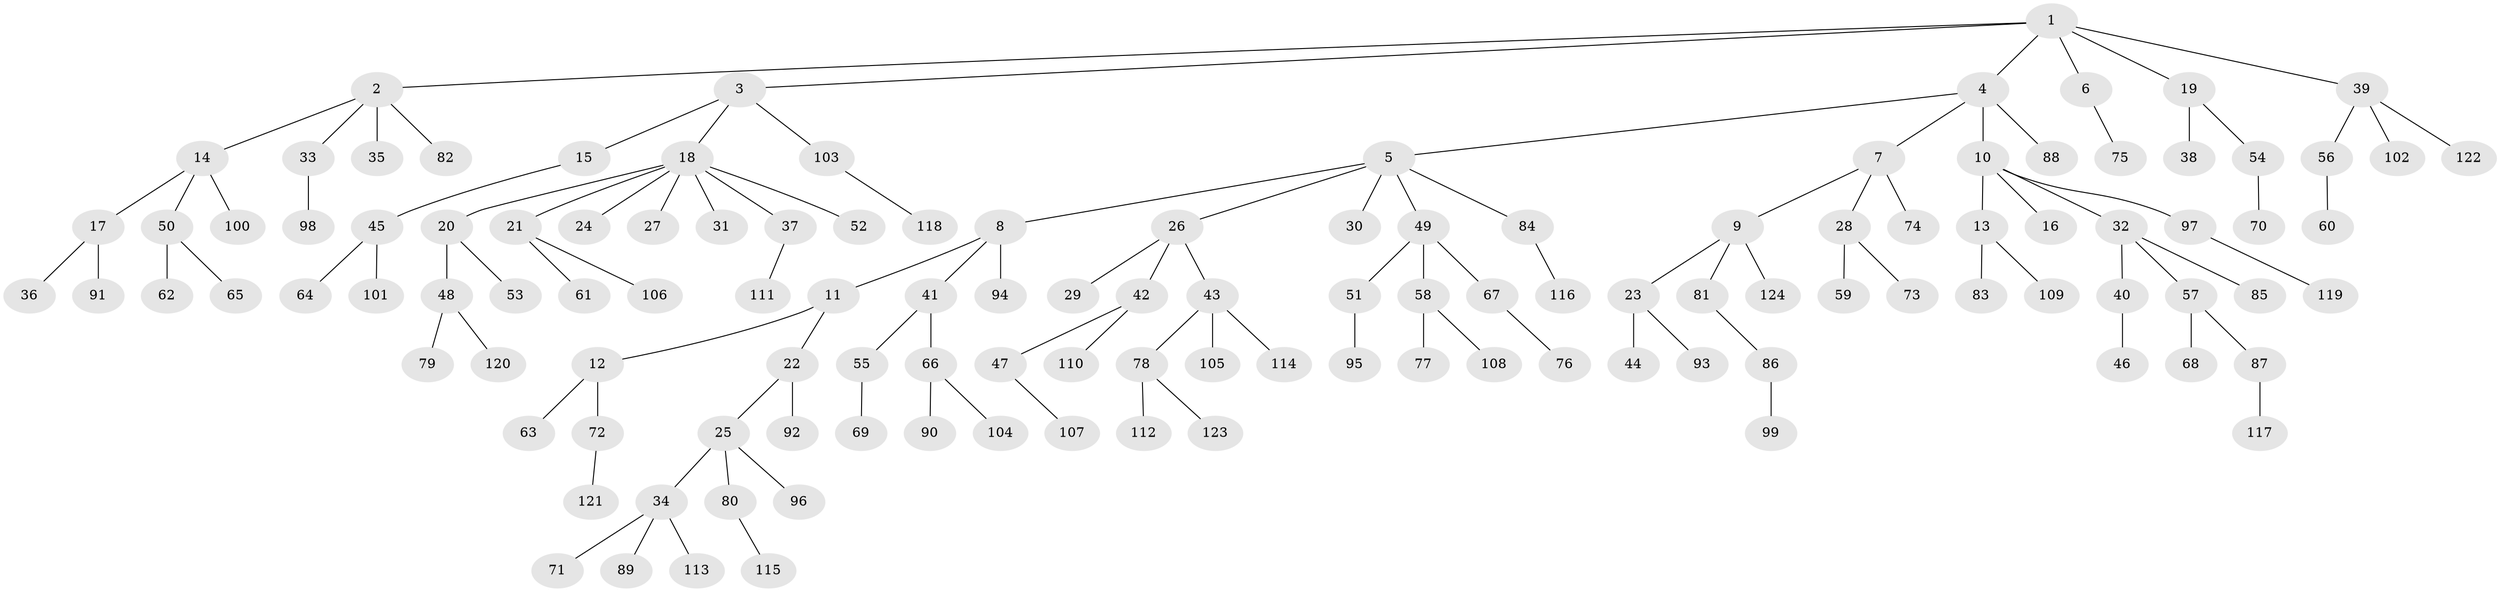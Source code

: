 // coarse degree distribution, {16: 0.02702702702702703, 7: 0.05405405405405406, 1: 0.8108108108108109, 4: 0.02702702702702703, 2: 0.02702702702702703, 3: 0.05405405405405406}
// Generated by graph-tools (version 1.1) at 2025/19/03/04/25 18:19:07]
// undirected, 124 vertices, 123 edges
graph export_dot {
graph [start="1"]
  node [color=gray90,style=filled];
  1;
  2;
  3;
  4;
  5;
  6;
  7;
  8;
  9;
  10;
  11;
  12;
  13;
  14;
  15;
  16;
  17;
  18;
  19;
  20;
  21;
  22;
  23;
  24;
  25;
  26;
  27;
  28;
  29;
  30;
  31;
  32;
  33;
  34;
  35;
  36;
  37;
  38;
  39;
  40;
  41;
  42;
  43;
  44;
  45;
  46;
  47;
  48;
  49;
  50;
  51;
  52;
  53;
  54;
  55;
  56;
  57;
  58;
  59;
  60;
  61;
  62;
  63;
  64;
  65;
  66;
  67;
  68;
  69;
  70;
  71;
  72;
  73;
  74;
  75;
  76;
  77;
  78;
  79;
  80;
  81;
  82;
  83;
  84;
  85;
  86;
  87;
  88;
  89;
  90;
  91;
  92;
  93;
  94;
  95;
  96;
  97;
  98;
  99;
  100;
  101;
  102;
  103;
  104;
  105;
  106;
  107;
  108;
  109;
  110;
  111;
  112;
  113;
  114;
  115;
  116;
  117;
  118;
  119;
  120;
  121;
  122;
  123;
  124;
  1 -- 2;
  1 -- 3;
  1 -- 4;
  1 -- 6;
  1 -- 19;
  1 -- 39;
  2 -- 14;
  2 -- 33;
  2 -- 35;
  2 -- 82;
  3 -- 15;
  3 -- 18;
  3 -- 103;
  4 -- 5;
  4 -- 7;
  4 -- 10;
  4 -- 88;
  5 -- 8;
  5 -- 26;
  5 -- 30;
  5 -- 49;
  5 -- 84;
  6 -- 75;
  7 -- 9;
  7 -- 28;
  7 -- 74;
  8 -- 11;
  8 -- 41;
  8 -- 94;
  9 -- 23;
  9 -- 81;
  9 -- 124;
  10 -- 13;
  10 -- 16;
  10 -- 32;
  10 -- 97;
  11 -- 12;
  11 -- 22;
  12 -- 63;
  12 -- 72;
  13 -- 83;
  13 -- 109;
  14 -- 17;
  14 -- 50;
  14 -- 100;
  15 -- 45;
  17 -- 36;
  17 -- 91;
  18 -- 20;
  18 -- 21;
  18 -- 24;
  18 -- 27;
  18 -- 31;
  18 -- 37;
  18 -- 52;
  19 -- 38;
  19 -- 54;
  20 -- 48;
  20 -- 53;
  21 -- 61;
  21 -- 106;
  22 -- 25;
  22 -- 92;
  23 -- 44;
  23 -- 93;
  25 -- 34;
  25 -- 80;
  25 -- 96;
  26 -- 29;
  26 -- 42;
  26 -- 43;
  28 -- 59;
  28 -- 73;
  32 -- 40;
  32 -- 57;
  32 -- 85;
  33 -- 98;
  34 -- 71;
  34 -- 89;
  34 -- 113;
  37 -- 111;
  39 -- 56;
  39 -- 102;
  39 -- 122;
  40 -- 46;
  41 -- 55;
  41 -- 66;
  42 -- 47;
  42 -- 110;
  43 -- 78;
  43 -- 105;
  43 -- 114;
  45 -- 64;
  45 -- 101;
  47 -- 107;
  48 -- 79;
  48 -- 120;
  49 -- 51;
  49 -- 58;
  49 -- 67;
  50 -- 62;
  50 -- 65;
  51 -- 95;
  54 -- 70;
  55 -- 69;
  56 -- 60;
  57 -- 68;
  57 -- 87;
  58 -- 77;
  58 -- 108;
  66 -- 90;
  66 -- 104;
  67 -- 76;
  72 -- 121;
  78 -- 112;
  78 -- 123;
  80 -- 115;
  81 -- 86;
  84 -- 116;
  86 -- 99;
  87 -- 117;
  97 -- 119;
  103 -- 118;
}
